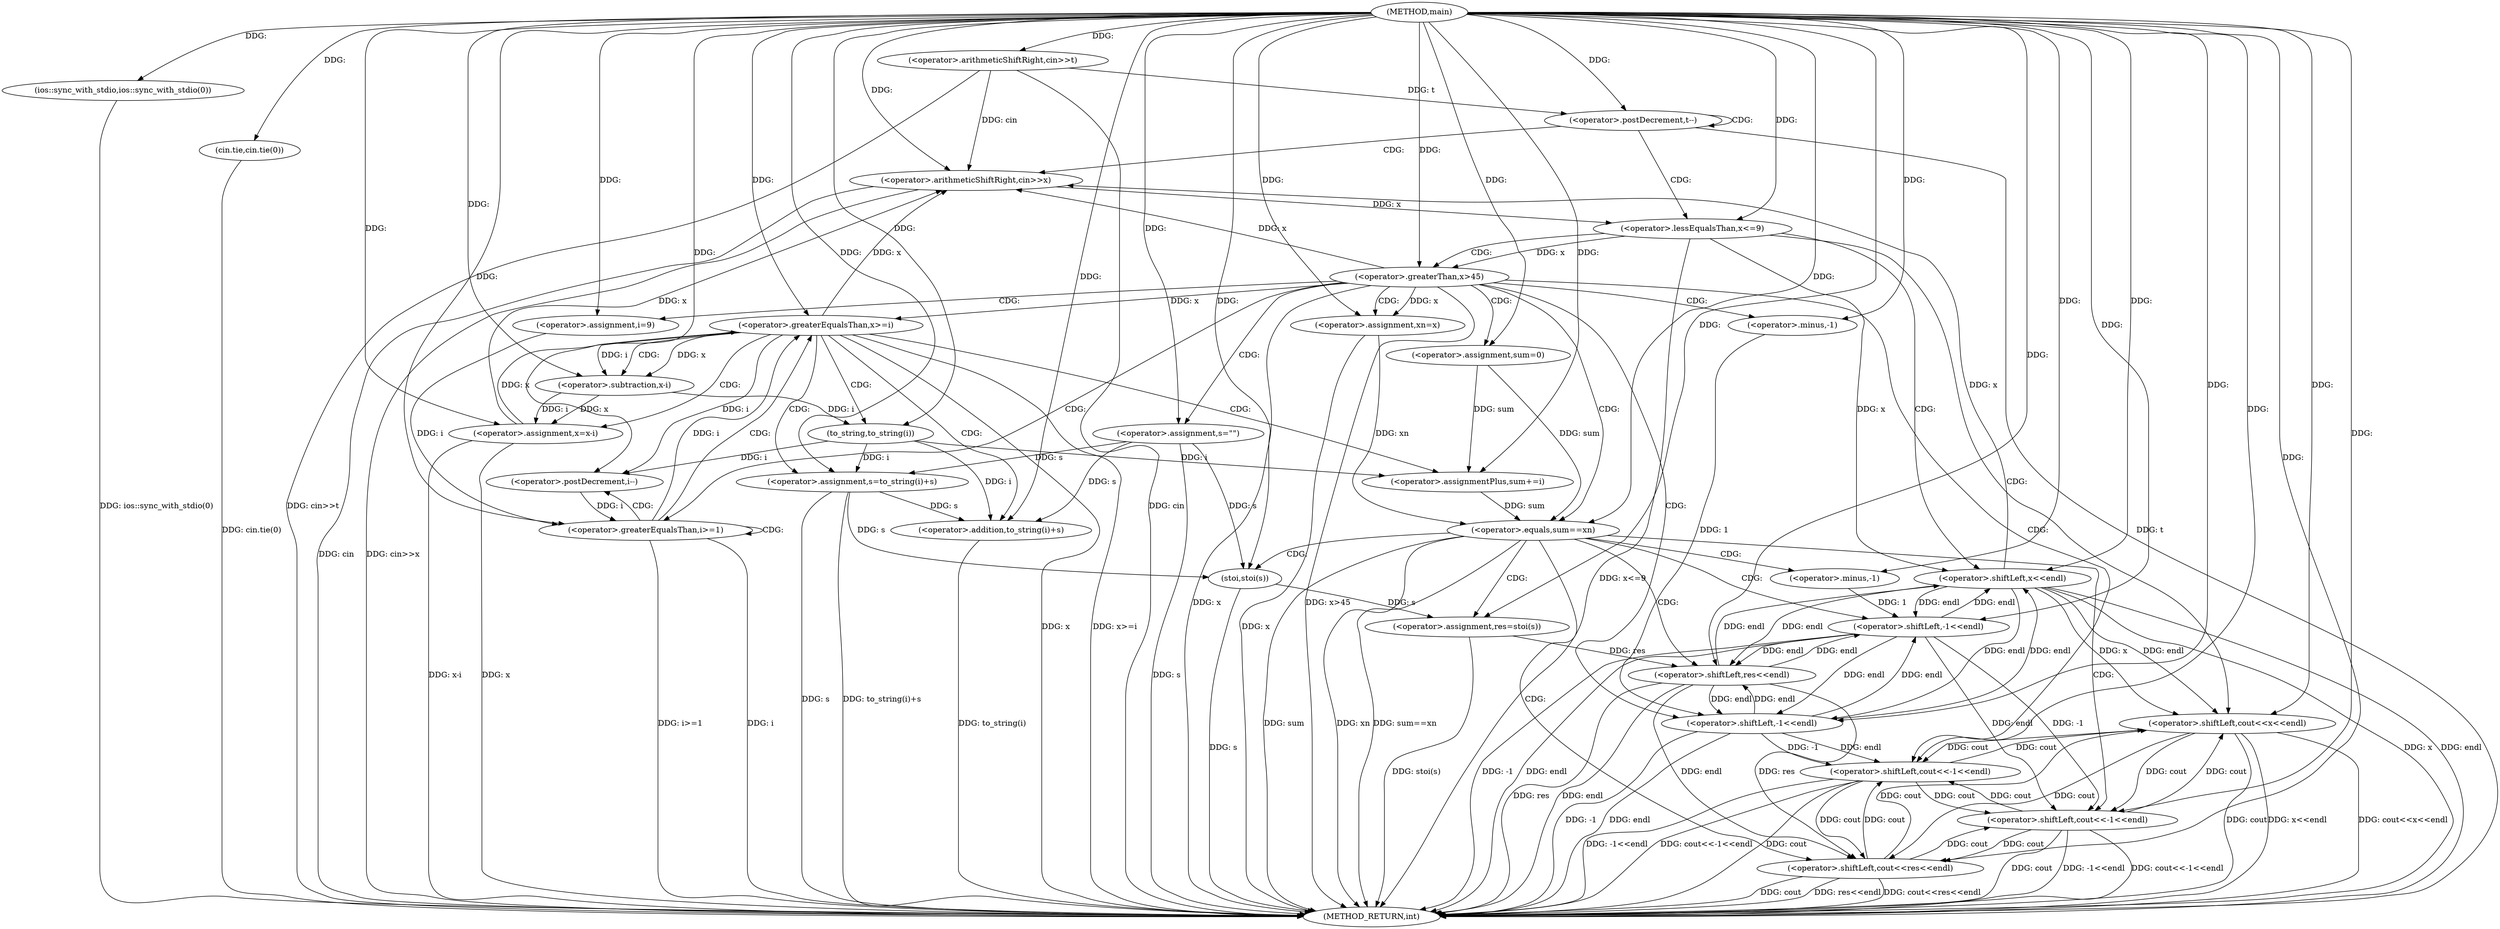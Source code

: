 digraph "main" {  
"1000103" [label = "(METHOD,main)" ]
"1000207" [label = "(METHOD_RETURN,int)" ]
"1000105" [label = "(ios::sync_with_stdio,ios::sync_with_stdio(0))" ]
"1000107" [label = "(cin.tie,cin.tie(0))" ]
"1000110" [label = "(<operator>.arithmeticShiftRight,cin>>t)" ]
"1000114" [label = "(<operator>.postDecrement,t--)" ]
"1000118" [label = "(<operator>.arithmeticShiftRight,cin>>x)" ]
"1000122" [label = "(<operator>.lessEqualsThan,x<=9)" ]
"1000125" [label = "(<operator>.shiftLeft,cout<<x<<endl)" ]
"1000127" [label = "(<operator>.shiftLeft,x<<endl)" ]
"1000132" [label = "(<operator>.greaterThan,x>45)" ]
"1000135" [label = "(<operator>.shiftLeft,cout<<-1<<endl)" ]
"1000137" [label = "(<operator>.shiftLeft,-1<<endl)" ]
"1000144" [label = "(<operator>.assignment,s=\"\")" ]
"1000148" [label = "(<operator>.assignment,sum=0)" ]
"1000152" [label = "(<operator>.assignment,xn=x)" ]
"1000138" [label = "(<operator>.minus,-1)" ]
"1000157" [label = "(<operator>.assignment,i=9)" ]
"1000160" [label = "(<operator>.greaterEqualsThan,i>=1)" ]
"1000163" [label = "(<operator>.postDecrement,i--)" ]
"1000186" [label = "(<operator>.equals,sum==xn)" ]
"1000191" [label = "(<operator>.assignment,res=stoi(s))" ]
"1000195" [label = "(<operator>.shiftLeft,cout<<res<<endl)" ]
"1000201" [label = "(<operator>.shiftLeft,cout<<-1<<endl)" ]
"1000167" [label = "(<operator>.greaterEqualsThan,x>=i)" ]
"1000171" [label = "(<operator>.assignment,x=x-i)" ]
"1000176" [label = "(<operator>.assignment,s=to_string(i)+s)" ]
"1000182" [label = "(<operator>.assignmentPlus,sum+=i)" ]
"1000193" [label = "(stoi,stoi(s))" ]
"1000197" [label = "(<operator>.shiftLeft,res<<endl)" ]
"1000203" [label = "(<operator>.shiftLeft,-1<<endl)" ]
"1000204" [label = "(<operator>.minus,-1)" ]
"1000173" [label = "(<operator>.subtraction,x-i)" ]
"1000178" [label = "(<operator>.addition,to_string(i)+s)" ]
"1000179" [label = "(to_string,to_string(i))" ]
  "1000105" -> "1000207"  [ label = "DDG: ios::sync_with_stdio(0)"] 
  "1000107" -> "1000207"  [ label = "DDG: cin.tie(0)"] 
  "1000110" -> "1000207"  [ label = "DDG: cin"] 
  "1000110" -> "1000207"  [ label = "DDG: cin>>t"] 
  "1000114" -> "1000207"  [ label = "DDG: t"] 
  "1000118" -> "1000207"  [ label = "DDG: cin"] 
  "1000118" -> "1000207"  [ label = "DDG: cin>>x"] 
  "1000122" -> "1000207"  [ label = "DDG: x<=9"] 
  "1000132" -> "1000207"  [ label = "DDG: x"] 
  "1000132" -> "1000207"  [ label = "DDG: x>45"] 
  "1000144" -> "1000207"  [ label = "DDG: s"] 
  "1000152" -> "1000207"  [ label = "DDG: x"] 
  "1000160" -> "1000207"  [ label = "DDG: i"] 
  "1000160" -> "1000207"  [ label = "DDG: i>=1"] 
  "1000186" -> "1000207"  [ label = "DDG: sum"] 
  "1000186" -> "1000207"  [ label = "DDG: xn"] 
  "1000186" -> "1000207"  [ label = "DDG: sum==xn"] 
  "1000201" -> "1000207"  [ label = "DDG: cout"] 
  "1000203" -> "1000207"  [ label = "DDG: -1"] 
  "1000203" -> "1000207"  [ label = "DDG: endl"] 
  "1000201" -> "1000207"  [ label = "DDG: -1<<endl"] 
  "1000201" -> "1000207"  [ label = "DDG: cout<<-1<<endl"] 
  "1000193" -> "1000207"  [ label = "DDG: s"] 
  "1000191" -> "1000207"  [ label = "DDG: stoi(s)"] 
  "1000195" -> "1000207"  [ label = "DDG: cout"] 
  "1000197" -> "1000207"  [ label = "DDG: res"] 
  "1000197" -> "1000207"  [ label = "DDG: endl"] 
  "1000195" -> "1000207"  [ label = "DDG: res<<endl"] 
  "1000195" -> "1000207"  [ label = "DDG: cout<<res<<endl"] 
  "1000167" -> "1000207"  [ label = "DDG: x"] 
  "1000167" -> "1000207"  [ label = "DDG: x>=i"] 
  "1000171" -> "1000207"  [ label = "DDG: x"] 
  "1000171" -> "1000207"  [ label = "DDG: x-i"] 
  "1000176" -> "1000207"  [ label = "DDG: s"] 
  "1000178" -> "1000207"  [ label = "DDG: to_string(i)"] 
  "1000176" -> "1000207"  [ label = "DDG: to_string(i)+s"] 
  "1000135" -> "1000207"  [ label = "DDG: cout"] 
  "1000137" -> "1000207"  [ label = "DDG: -1"] 
  "1000137" -> "1000207"  [ label = "DDG: endl"] 
  "1000135" -> "1000207"  [ label = "DDG: -1<<endl"] 
  "1000135" -> "1000207"  [ label = "DDG: cout<<-1<<endl"] 
  "1000125" -> "1000207"  [ label = "DDG: cout"] 
  "1000127" -> "1000207"  [ label = "DDG: x"] 
  "1000127" -> "1000207"  [ label = "DDG: endl"] 
  "1000125" -> "1000207"  [ label = "DDG: x<<endl"] 
  "1000125" -> "1000207"  [ label = "DDG: cout<<x<<endl"] 
  "1000103" -> "1000105"  [ label = "DDG: "] 
  "1000103" -> "1000107"  [ label = "DDG: "] 
  "1000103" -> "1000110"  [ label = "DDG: "] 
  "1000110" -> "1000114"  [ label = "DDG: t"] 
  "1000103" -> "1000114"  [ label = "DDG: "] 
  "1000110" -> "1000118"  [ label = "DDG: cin"] 
  "1000103" -> "1000118"  [ label = "DDG: "] 
  "1000132" -> "1000118"  [ label = "DDG: x"] 
  "1000167" -> "1000118"  [ label = "DDG: x"] 
  "1000171" -> "1000118"  [ label = "DDG: x"] 
  "1000127" -> "1000118"  [ label = "DDG: x"] 
  "1000118" -> "1000122"  [ label = "DDG: x"] 
  "1000103" -> "1000122"  [ label = "DDG: "] 
  "1000201" -> "1000125"  [ label = "DDG: cout"] 
  "1000195" -> "1000125"  [ label = "DDG: cout"] 
  "1000135" -> "1000125"  [ label = "DDG: cout"] 
  "1000103" -> "1000125"  [ label = "DDG: "] 
  "1000127" -> "1000125"  [ label = "DDG: x"] 
  "1000127" -> "1000125"  [ label = "DDG: endl"] 
  "1000122" -> "1000127"  [ label = "DDG: x"] 
  "1000103" -> "1000127"  [ label = "DDG: "] 
  "1000203" -> "1000127"  [ label = "DDG: endl"] 
  "1000197" -> "1000127"  [ label = "DDG: endl"] 
  "1000137" -> "1000127"  [ label = "DDG: endl"] 
  "1000122" -> "1000132"  [ label = "DDG: x"] 
  "1000103" -> "1000132"  [ label = "DDG: "] 
  "1000201" -> "1000135"  [ label = "DDG: cout"] 
  "1000195" -> "1000135"  [ label = "DDG: cout"] 
  "1000125" -> "1000135"  [ label = "DDG: cout"] 
  "1000103" -> "1000135"  [ label = "DDG: "] 
  "1000137" -> "1000135"  [ label = "DDG: endl"] 
  "1000137" -> "1000135"  [ label = "DDG: -1"] 
  "1000138" -> "1000137"  [ label = "DDG: 1"] 
  "1000203" -> "1000137"  [ label = "DDG: endl"] 
  "1000197" -> "1000137"  [ label = "DDG: endl"] 
  "1000127" -> "1000137"  [ label = "DDG: endl"] 
  "1000103" -> "1000137"  [ label = "DDG: "] 
  "1000103" -> "1000144"  [ label = "DDG: "] 
  "1000103" -> "1000148"  [ label = "DDG: "] 
  "1000132" -> "1000152"  [ label = "DDG: x"] 
  "1000103" -> "1000152"  [ label = "DDG: "] 
  "1000103" -> "1000138"  [ label = "DDG: "] 
  "1000103" -> "1000157"  [ label = "DDG: "] 
  "1000157" -> "1000160"  [ label = "DDG: i"] 
  "1000163" -> "1000160"  [ label = "DDG: i"] 
  "1000103" -> "1000160"  [ label = "DDG: "] 
  "1000167" -> "1000163"  [ label = "DDG: i"] 
  "1000103" -> "1000163"  [ label = "DDG: "] 
  "1000179" -> "1000163"  [ label = "DDG: i"] 
  "1000148" -> "1000186"  [ label = "DDG: sum"] 
  "1000182" -> "1000186"  [ label = "DDG: sum"] 
  "1000103" -> "1000186"  [ label = "DDG: "] 
  "1000152" -> "1000186"  [ label = "DDG: xn"] 
  "1000193" -> "1000191"  [ label = "DDG: s"] 
  "1000103" -> "1000191"  [ label = "DDG: "] 
  "1000201" -> "1000195"  [ label = "DDG: cout"] 
  "1000135" -> "1000195"  [ label = "DDG: cout"] 
  "1000125" -> "1000195"  [ label = "DDG: cout"] 
  "1000103" -> "1000195"  [ label = "DDG: "] 
  "1000197" -> "1000195"  [ label = "DDG: endl"] 
  "1000197" -> "1000195"  [ label = "DDG: res"] 
  "1000195" -> "1000201"  [ label = "DDG: cout"] 
  "1000135" -> "1000201"  [ label = "DDG: cout"] 
  "1000125" -> "1000201"  [ label = "DDG: cout"] 
  "1000103" -> "1000201"  [ label = "DDG: "] 
  "1000203" -> "1000201"  [ label = "DDG: endl"] 
  "1000203" -> "1000201"  [ label = "DDG: -1"] 
  "1000171" -> "1000167"  [ label = "DDG: x"] 
  "1000103" -> "1000167"  [ label = "DDG: "] 
  "1000132" -> "1000167"  [ label = "DDG: x"] 
  "1000160" -> "1000167"  [ label = "DDG: i"] 
  "1000173" -> "1000171"  [ label = "DDG: x"] 
  "1000173" -> "1000171"  [ label = "DDG: i"] 
  "1000179" -> "1000176"  [ label = "DDG: i"] 
  "1000144" -> "1000176"  [ label = "DDG: s"] 
  "1000103" -> "1000176"  [ label = "DDG: "] 
  "1000179" -> "1000182"  [ label = "DDG: i"] 
  "1000103" -> "1000182"  [ label = "DDG: "] 
  "1000144" -> "1000193"  [ label = "DDG: s"] 
  "1000176" -> "1000193"  [ label = "DDG: s"] 
  "1000103" -> "1000193"  [ label = "DDG: "] 
  "1000191" -> "1000197"  [ label = "DDG: res"] 
  "1000103" -> "1000197"  [ label = "DDG: "] 
  "1000203" -> "1000197"  [ label = "DDG: endl"] 
  "1000137" -> "1000197"  [ label = "DDG: endl"] 
  "1000127" -> "1000197"  [ label = "DDG: endl"] 
  "1000204" -> "1000203"  [ label = "DDG: 1"] 
  "1000197" -> "1000203"  [ label = "DDG: endl"] 
  "1000137" -> "1000203"  [ label = "DDG: endl"] 
  "1000127" -> "1000203"  [ label = "DDG: endl"] 
  "1000103" -> "1000203"  [ label = "DDG: "] 
  "1000103" -> "1000171"  [ label = "DDG: "] 
  "1000148" -> "1000182"  [ label = "DDG: sum"] 
  "1000103" -> "1000204"  [ label = "DDG: "] 
  "1000167" -> "1000173"  [ label = "DDG: x"] 
  "1000103" -> "1000173"  [ label = "DDG: "] 
  "1000167" -> "1000173"  [ label = "DDG: i"] 
  "1000179" -> "1000178"  [ label = "DDG: i"] 
  "1000144" -> "1000178"  [ label = "DDG: s"] 
  "1000176" -> "1000178"  [ label = "DDG: s"] 
  "1000103" -> "1000178"  [ label = "DDG: "] 
  "1000173" -> "1000179"  [ label = "DDG: i"] 
  "1000103" -> "1000179"  [ label = "DDG: "] 
  "1000114" -> "1000114"  [ label = "CDG: "] 
  "1000114" -> "1000118"  [ label = "CDG: "] 
  "1000114" -> "1000122"  [ label = "CDG: "] 
  "1000122" -> "1000125"  [ label = "CDG: "] 
  "1000122" -> "1000127"  [ label = "CDG: "] 
  "1000122" -> "1000132"  [ label = "CDG: "] 
  "1000132" -> "1000152"  [ label = "CDG: "] 
  "1000132" -> "1000186"  [ label = "CDG: "] 
  "1000132" -> "1000135"  [ label = "CDG: "] 
  "1000132" -> "1000148"  [ label = "CDG: "] 
  "1000132" -> "1000144"  [ label = "CDG: "] 
  "1000132" -> "1000157"  [ label = "CDG: "] 
  "1000132" -> "1000137"  [ label = "CDG: "] 
  "1000132" -> "1000160"  [ label = "CDG: "] 
  "1000132" -> "1000138"  [ label = "CDG: "] 
  "1000160" -> "1000163"  [ label = "CDG: "] 
  "1000160" -> "1000167"  [ label = "CDG: "] 
  "1000160" -> "1000160"  [ label = "CDG: "] 
  "1000186" -> "1000191"  [ label = "CDG: "] 
  "1000186" -> "1000195"  [ label = "CDG: "] 
  "1000186" -> "1000197"  [ label = "CDG: "] 
  "1000186" -> "1000204"  [ label = "CDG: "] 
  "1000186" -> "1000203"  [ label = "CDG: "] 
  "1000186" -> "1000201"  [ label = "CDG: "] 
  "1000186" -> "1000193"  [ label = "CDG: "] 
  "1000167" -> "1000182"  [ label = "CDG: "] 
  "1000167" -> "1000178"  [ label = "CDG: "] 
  "1000167" -> "1000173"  [ label = "CDG: "] 
  "1000167" -> "1000171"  [ label = "CDG: "] 
  "1000167" -> "1000179"  [ label = "CDG: "] 
  "1000167" -> "1000176"  [ label = "CDG: "] 
}
